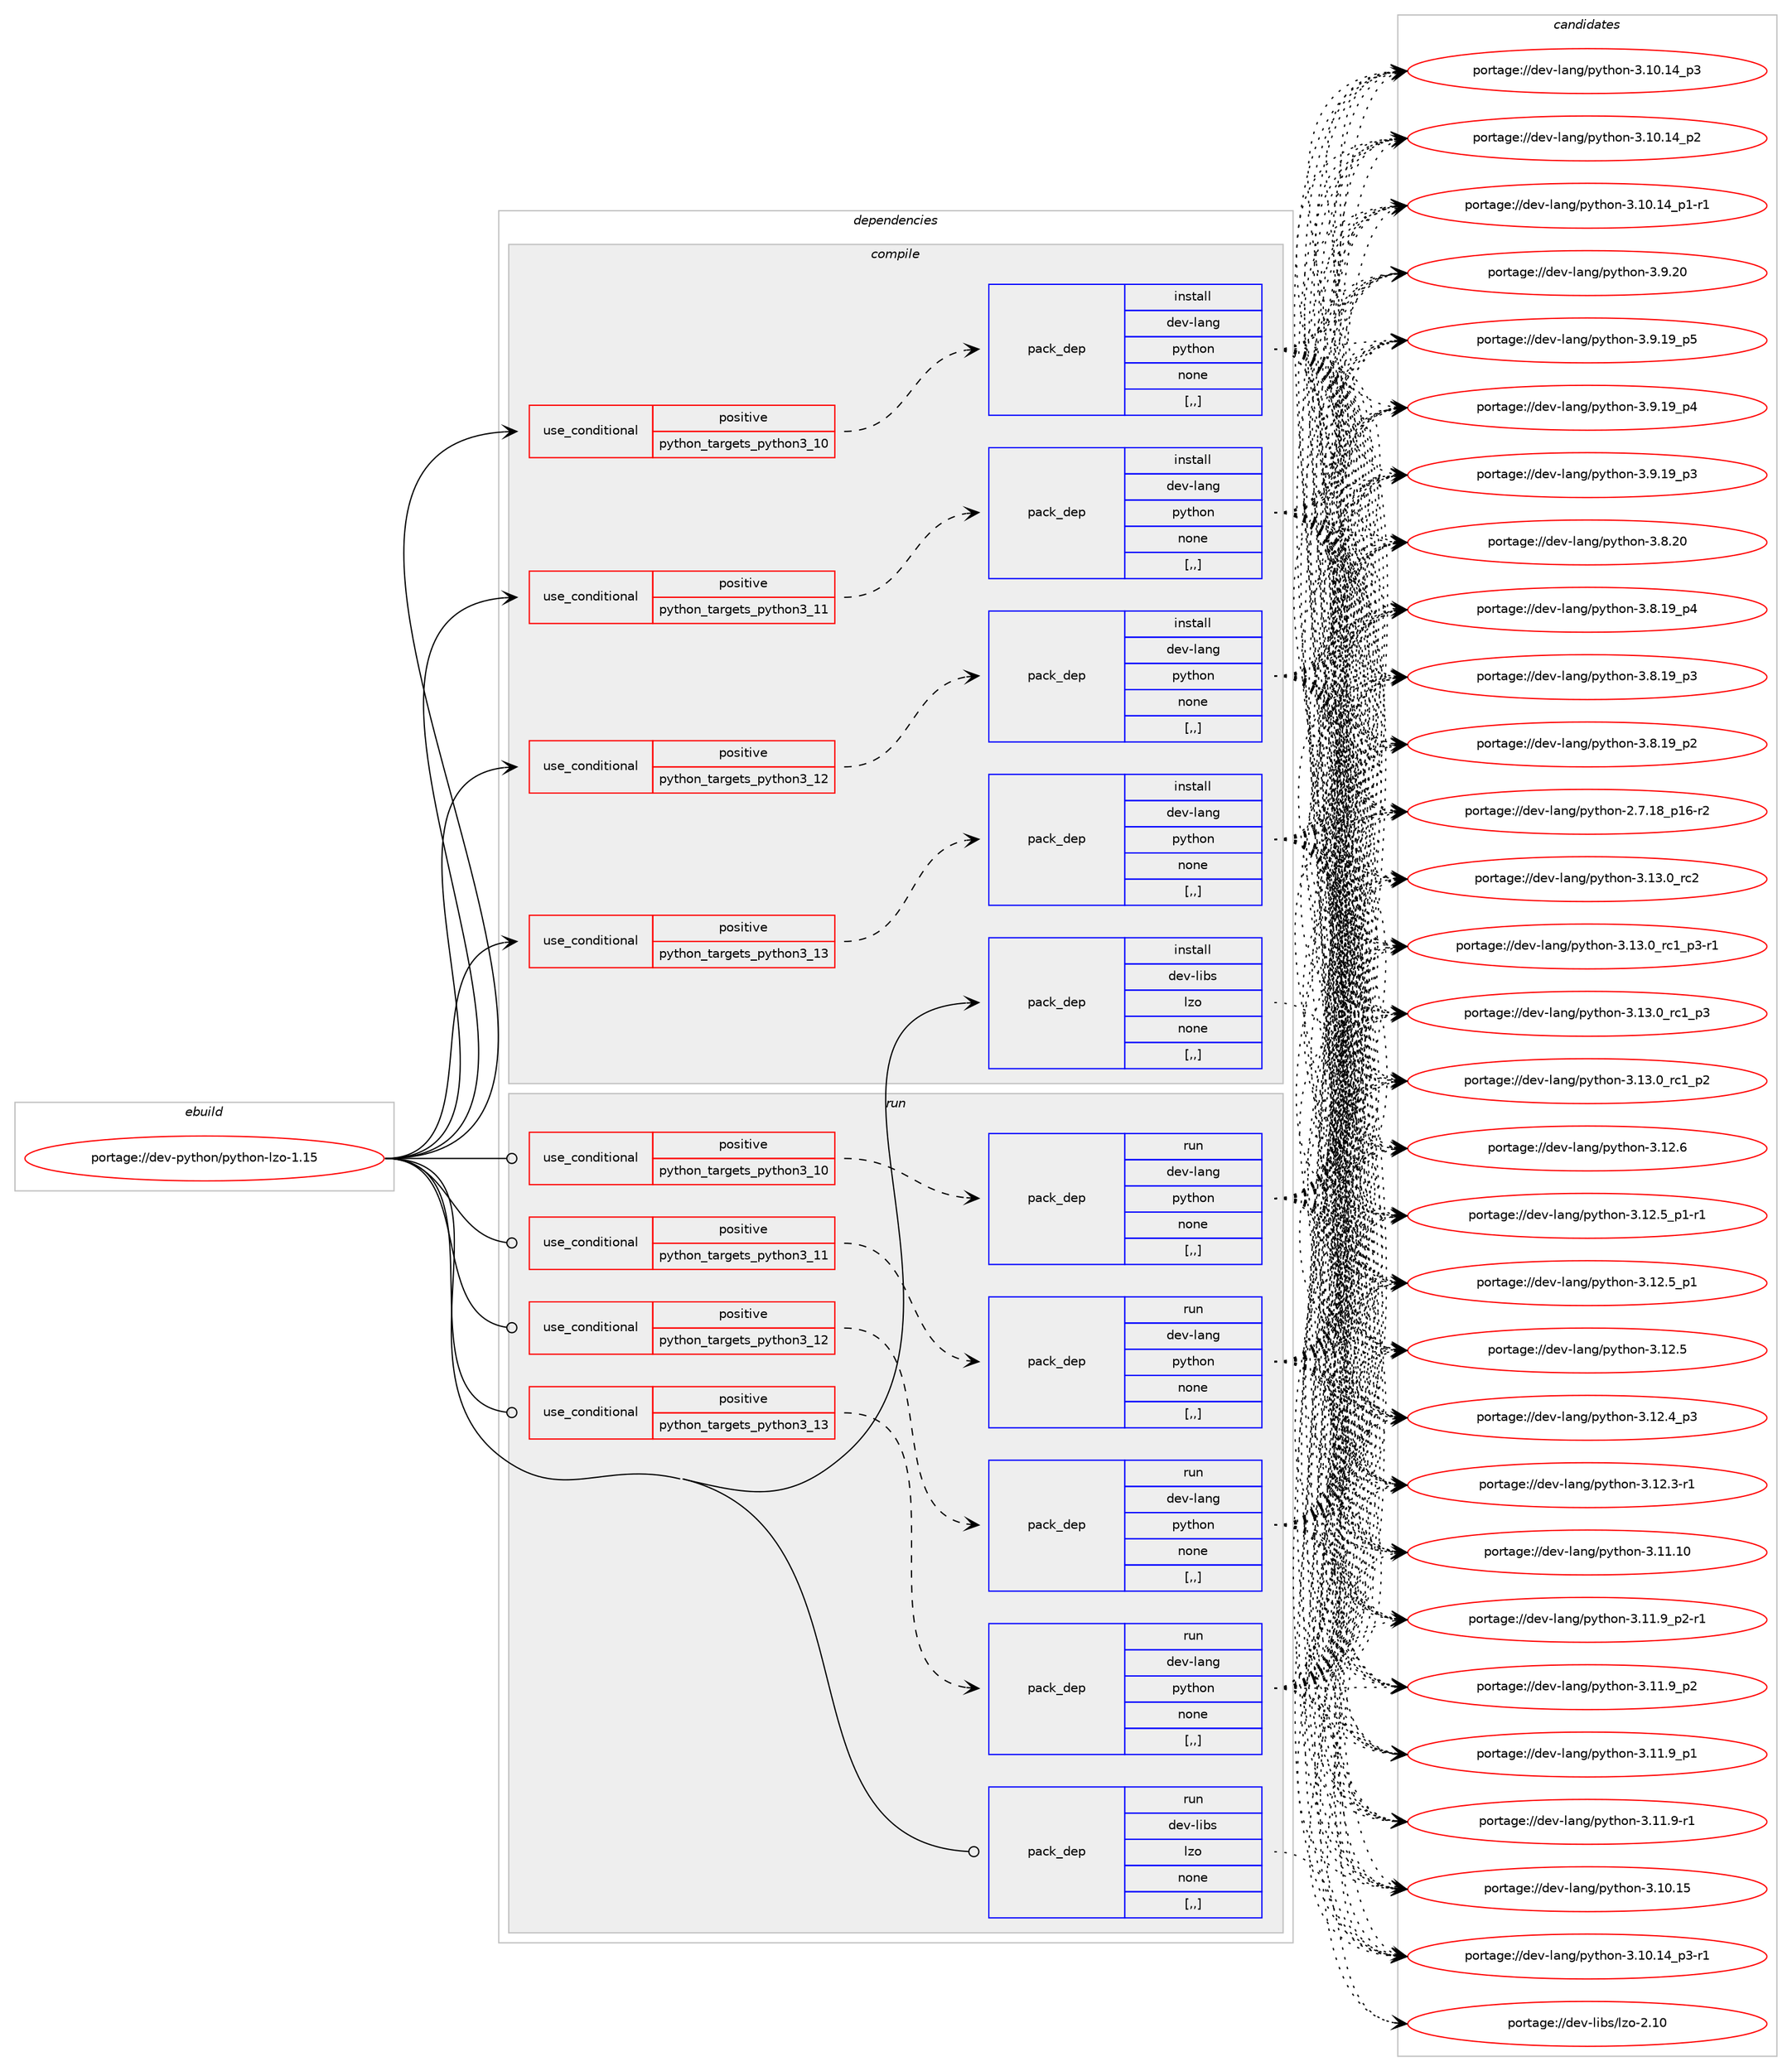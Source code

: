 digraph prolog {

# *************
# Graph options
# *************

newrank=true;
concentrate=true;
compound=true;
graph [rankdir=LR,fontname=Helvetica,fontsize=10,ranksep=1.5];#, ranksep=2.5, nodesep=0.2];
edge  [arrowhead=vee];
node  [fontname=Helvetica,fontsize=10];

# **********
# The ebuild
# **********

subgraph cluster_leftcol {
color=gray;
label=<<i>ebuild</i>>;
id [label="portage://dev-python/python-lzo-1.15", color=red, width=4, href="../dev-python/python-lzo-1.15.svg"];
}

# ****************
# The dependencies
# ****************

subgraph cluster_midcol {
color=gray;
label=<<i>dependencies</i>>;
subgraph cluster_compile {
fillcolor="#eeeeee";
style=filled;
label=<<i>compile</i>>;
subgraph cond168913 {
dependency655314 [label=<<TABLE BORDER="0" CELLBORDER="1" CELLSPACING="0" CELLPADDING="4"><TR><TD ROWSPAN="3" CELLPADDING="10">use_conditional</TD></TR><TR><TD>positive</TD></TR><TR><TD>python_targets_python3_10</TD></TR></TABLE>>, shape=none, color=red];
subgraph pack481543 {
dependency655315 [label=<<TABLE BORDER="0" CELLBORDER="1" CELLSPACING="0" CELLPADDING="4" WIDTH="220"><TR><TD ROWSPAN="6" CELLPADDING="30">pack_dep</TD></TR><TR><TD WIDTH="110">install</TD></TR><TR><TD>dev-lang</TD></TR><TR><TD>python</TD></TR><TR><TD>none</TD></TR><TR><TD>[,,]</TD></TR></TABLE>>, shape=none, color=blue];
}
dependency655314:e -> dependency655315:w [weight=20,style="dashed",arrowhead="vee"];
}
id:e -> dependency655314:w [weight=20,style="solid",arrowhead="vee"];
subgraph cond168914 {
dependency655316 [label=<<TABLE BORDER="0" CELLBORDER="1" CELLSPACING="0" CELLPADDING="4"><TR><TD ROWSPAN="3" CELLPADDING="10">use_conditional</TD></TR><TR><TD>positive</TD></TR><TR><TD>python_targets_python3_11</TD></TR></TABLE>>, shape=none, color=red];
subgraph pack481544 {
dependency655317 [label=<<TABLE BORDER="0" CELLBORDER="1" CELLSPACING="0" CELLPADDING="4" WIDTH="220"><TR><TD ROWSPAN="6" CELLPADDING="30">pack_dep</TD></TR><TR><TD WIDTH="110">install</TD></TR><TR><TD>dev-lang</TD></TR><TR><TD>python</TD></TR><TR><TD>none</TD></TR><TR><TD>[,,]</TD></TR></TABLE>>, shape=none, color=blue];
}
dependency655316:e -> dependency655317:w [weight=20,style="dashed",arrowhead="vee"];
}
id:e -> dependency655316:w [weight=20,style="solid",arrowhead="vee"];
subgraph cond168915 {
dependency655318 [label=<<TABLE BORDER="0" CELLBORDER="1" CELLSPACING="0" CELLPADDING="4"><TR><TD ROWSPAN="3" CELLPADDING="10">use_conditional</TD></TR><TR><TD>positive</TD></TR><TR><TD>python_targets_python3_12</TD></TR></TABLE>>, shape=none, color=red];
subgraph pack481545 {
dependency655319 [label=<<TABLE BORDER="0" CELLBORDER="1" CELLSPACING="0" CELLPADDING="4" WIDTH="220"><TR><TD ROWSPAN="6" CELLPADDING="30">pack_dep</TD></TR><TR><TD WIDTH="110">install</TD></TR><TR><TD>dev-lang</TD></TR><TR><TD>python</TD></TR><TR><TD>none</TD></TR><TR><TD>[,,]</TD></TR></TABLE>>, shape=none, color=blue];
}
dependency655318:e -> dependency655319:w [weight=20,style="dashed",arrowhead="vee"];
}
id:e -> dependency655318:w [weight=20,style="solid",arrowhead="vee"];
subgraph cond168916 {
dependency655320 [label=<<TABLE BORDER="0" CELLBORDER="1" CELLSPACING="0" CELLPADDING="4"><TR><TD ROWSPAN="3" CELLPADDING="10">use_conditional</TD></TR><TR><TD>positive</TD></TR><TR><TD>python_targets_python3_13</TD></TR></TABLE>>, shape=none, color=red];
subgraph pack481546 {
dependency655321 [label=<<TABLE BORDER="0" CELLBORDER="1" CELLSPACING="0" CELLPADDING="4" WIDTH="220"><TR><TD ROWSPAN="6" CELLPADDING="30">pack_dep</TD></TR><TR><TD WIDTH="110">install</TD></TR><TR><TD>dev-lang</TD></TR><TR><TD>python</TD></TR><TR><TD>none</TD></TR><TR><TD>[,,]</TD></TR></TABLE>>, shape=none, color=blue];
}
dependency655320:e -> dependency655321:w [weight=20,style="dashed",arrowhead="vee"];
}
id:e -> dependency655320:w [weight=20,style="solid",arrowhead="vee"];
subgraph pack481547 {
dependency655322 [label=<<TABLE BORDER="0" CELLBORDER="1" CELLSPACING="0" CELLPADDING="4" WIDTH="220"><TR><TD ROWSPAN="6" CELLPADDING="30">pack_dep</TD></TR><TR><TD WIDTH="110">install</TD></TR><TR><TD>dev-libs</TD></TR><TR><TD>lzo</TD></TR><TR><TD>none</TD></TR><TR><TD>[,,]</TD></TR></TABLE>>, shape=none, color=blue];
}
id:e -> dependency655322:w [weight=20,style="solid",arrowhead="vee"];
}
subgraph cluster_compileandrun {
fillcolor="#eeeeee";
style=filled;
label=<<i>compile and run</i>>;
}
subgraph cluster_run {
fillcolor="#eeeeee";
style=filled;
label=<<i>run</i>>;
subgraph cond168917 {
dependency655323 [label=<<TABLE BORDER="0" CELLBORDER="1" CELLSPACING="0" CELLPADDING="4"><TR><TD ROWSPAN="3" CELLPADDING="10">use_conditional</TD></TR><TR><TD>positive</TD></TR><TR><TD>python_targets_python3_10</TD></TR></TABLE>>, shape=none, color=red];
subgraph pack481548 {
dependency655324 [label=<<TABLE BORDER="0" CELLBORDER="1" CELLSPACING="0" CELLPADDING="4" WIDTH="220"><TR><TD ROWSPAN="6" CELLPADDING="30">pack_dep</TD></TR><TR><TD WIDTH="110">run</TD></TR><TR><TD>dev-lang</TD></TR><TR><TD>python</TD></TR><TR><TD>none</TD></TR><TR><TD>[,,]</TD></TR></TABLE>>, shape=none, color=blue];
}
dependency655323:e -> dependency655324:w [weight=20,style="dashed",arrowhead="vee"];
}
id:e -> dependency655323:w [weight=20,style="solid",arrowhead="odot"];
subgraph cond168918 {
dependency655325 [label=<<TABLE BORDER="0" CELLBORDER="1" CELLSPACING="0" CELLPADDING="4"><TR><TD ROWSPAN="3" CELLPADDING="10">use_conditional</TD></TR><TR><TD>positive</TD></TR><TR><TD>python_targets_python3_11</TD></TR></TABLE>>, shape=none, color=red];
subgraph pack481549 {
dependency655326 [label=<<TABLE BORDER="0" CELLBORDER="1" CELLSPACING="0" CELLPADDING="4" WIDTH="220"><TR><TD ROWSPAN="6" CELLPADDING="30">pack_dep</TD></TR><TR><TD WIDTH="110">run</TD></TR><TR><TD>dev-lang</TD></TR><TR><TD>python</TD></TR><TR><TD>none</TD></TR><TR><TD>[,,]</TD></TR></TABLE>>, shape=none, color=blue];
}
dependency655325:e -> dependency655326:w [weight=20,style="dashed",arrowhead="vee"];
}
id:e -> dependency655325:w [weight=20,style="solid",arrowhead="odot"];
subgraph cond168919 {
dependency655327 [label=<<TABLE BORDER="0" CELLBORDER="1" CELLSPACING="0" CELLPADDING="4"><TR><TD ROWSPAN="3" CELLPADDING="10">use_conditional</TD></TR><TR><TD>positive</TD></TR><TR><TD>python_targets_python3_12</TD></TR></TABLE>>, shape=none, color=red];
subgraph pack481550 {
dependency655328 [label=<<TABLE BORDER="0" CELLBORDER="1" CELLSPACING="0" CELLPADDING="4" WIDTH="220"><TR><TD ROWSPAN="6" CELLPADDING="30">pack_dep</TD></TR><TR><TD WIDTH="110">run</TD></TR><TR><TD>dev-lang</TD></TR><TR><TD>python</TD></TR><TR><TD>none</TD></TR><TR><TD>[,,]</TD></TR></TABLE>>, shape=none, color=blue];
}
dependency655327:e -> dependency655328:w [weight=20,style="dashed",arrowhead="vee"];
}
id:e -> dependency655327:w [weight=20,style="solid",arrowhead="odot"];
subgraph cond168920 {
dependency655329 [label=<<TABLE BORDER="0" CELLBORDER="1" CELLSPACING="0" CELLPADDING="4"><TR><TD ROWSPAN="3" CELLPADDING="10">use_conditional</TD></TR><TR><TD>positive</TD></TR><TR><TD>python_targets_python3_13</TD></TR></TABLE>>, shape=none, color=red];
subgraph pack481551 {
dependency655330 [label=<<TABLE BORDER="0" CELLBORDER="1" CELLSPACING="0" CELLPADDING="4" WIDTH="220"><TR><TD ROWSPAN="6" CELLPADDING="30">pack_dep</TD></TR><TR><TD WIDTH="110">run</TD></TR><TR><TD>dev-lang</TD></TR><TR><TD>python</TD></TR><TR><TD>none</TD></TR><TR><TD>[,,]</TD></TR></TABLE>>, shape=none, color=blue];
}
dependency655329:e -> dependency655330:w [weight=20,style="dashed",arrowhead="vee"];
}
id:e -> dependency655329:w [weight=20,style="solid",arrowhead="odot"];
subgraph pack481552 {
dependency655331 [label=<<TABLE BORDER="0" CELLBORDER="1" CELLSPACING="0" CELLPADDING="4" WIDTH="220"><TR><TD ROWSPAN="6" CELLPADDING="30">pack_dep</TD></TR><TR><TD WIDTH="110">run</TD></TR><TR><TD>dev-libs</TD></TR><TR><TD>lzo</TD></TR><TR><TD>none</TD></TR><TR><TD>[,,]</TD></TR></TABLE>>, shape=none, color=blue];
}
id:e -> dependency655331:w [weight=20,style="solid",arrowhead="odot"];
}
}

# **************
# The candidates
# **************

subgraph cluster_choices {
rank=same;
color=gray;
label=<<i>candidates</i>>;

subgraph choice481543 {
color=black;
nodesep=1;
choice10010111845108971101034711212111610411111045514649514648951149950 [label="portage://dev-lang/python-3.13.0_rc2", color=red, width=4,href="../dev-lang/python-3.13.0_rc2.svg"];
choice1001011184510897110103471121211161041111104551464951464895114994995112514511449 [label="portage://dev-lang/python-3.13.0_rc1_p3-r1", color=red, width=4,href="../dev-lang/python-3.13.0_rc1_p3-r1.svg"];
choice100101118451089711010347112121116104111110455146495146489511499499511251 [label="portage://dev-lang/python-3.13.0_rc1_p3", color=red, width=4,href="../dev-lang/python-3.13.0_rc1_p3.svg"];
choice100101118451089711010347112121116104111110455146495146489511499499511250 [label="portage://dev-lang/python-3.13.0_rc1_p2", color=red, width=4,href="../dev-lang/python-3.13.0_rc1_p2.svg"];
choice10010111845108971101034711212111610411111045514649504654 [label="portage://dev-lang/python-3.12.6", color=red, width=4,href="../dev-lang/python-3.12.6.svg"];
choice1001011184510897110103471121211161041111104551464950465395112494511449 [label="portage://dev-lang/python-3.12.5_p1-r1", color=red, width=4,href="../dev-lang/python-3.12.5_p1-r1.svg"];
choice100101118451089711010347112121116104111110455146495046539511249 [label="portage://dev-lang/python-3.12.5_p1", color=red, width=4,href="../dev-lang/python-3.12.5_p1.svg"];
choice10010111845108971101034711212111610411111045514649504653 [label="portage://dev-lang/python-3.12.5", color=red, width=4,href="../dev-lang/python-3.12.5.svg"];
choice100101118451089711010347112121116104111110455146495046529511251 [label="portage://dev-lang/python-3.12.4_p3", color=red, width=4,href="../dev-lang/python-3.12.4_p3.svg"];
choice100101118451089711010347112121116104111110455146495046514511449 [label="portage://dev-lang/python-3.12.3-r1", color=red, width=4,href="../dev-lang/python-3.12.3-r1.svg"];
choice1001011184510897110103471121211161041111104551464949464948 [label="portage://dev-lang/python-3.11.10", color=red, width=4,href="../dev-lang/python-3.11.10.svg"];
choice1001011184510897110103471121211161041111104551464949465795112504511449 [label="portage://dev-lang/python-3.11.9_p2-r1", color=red, width=4,href="../dev-lang/python-3.11.9_p2-r1.svg"];
choice100101118451089711010347112121116104111110455146494946579511250 [label="portage://dev-lang/python-3.11.9_p2", color=red, width=4,href="../dev-lang/python-3.11.9_p2.svg"];
choice100101118451089711010347112121116104111110455146494946579511249 [label="portage://dev-lang/python-3.11.9_p1", color=red, width=4,href="../dev-lang/python-3.11.9_p1.svg"];
choice100101118451089711010347112121116104111110455146494946574511449 [label="portage://dev-lang/python-3.11.9-r1", color=red, width=4,href="../dev-lang/python-3.11.9-r1.svg"];
choice1001011184510897110103471121211161041111104551464948464953 [label="portage://dev-lang/python-3.10.15", color=red, width=4,href="../dev-lang/python-3.10.15.svg"];
choice100101118451089711010347112121116104111110455146494846495295112514511449 [label="portage://dev-lang/python-3.10.14_p3-r1", color=red, width=4,href="../dev-lang/python-3.10.14_p3-r1.svg"];
choice10010111845108971101034711212111610411111045514649484649529511251 [label="portage://dev-lang/python-3.10.14_p3", color=red, width=4,href="../dev-lang/python-3.10.14_p3.svg"];
choice10010111845108971101034711212111610411111045514649484649529511250 [label="portage://dev-lang/python-3.10.14_p2", color=red, width=4,href="../dev-lang/python-3.10.14_p2.svg"];
choice100101118451089711010347112121116104111110455146494846495295112494511449 [label="portage://dev-lang/python-3.10.14_p1-r1", color=red, width=4,href="../dev-lang/python-3.10.14_p1-r1.svg"];
choice10010111845108971101034711212111610411111045514657465048 [label="portage://dev-lang/python-3.9.20", color=red, width=4,href="../dev-lang/python-3.9.20.svg"];
choice100101118451089711010347112121116104111110455146574649579511253 [label="portage://dev-lang/python-3.9.19_p5", color=red, width=4,href="../dev-lang/python-3.9.19_p5.svg"];
choice100101118451089711010347112121116104111110455146574649579511252 [label="portage://dev-lang/python-3.9.19_p4", color=red, width=4,href="../dev-lang/python-3.9.19_p4.svg"];
choice100101118451089711010347112121116104111110455146574649579511251 [label="portage://dev-lang/python-3.9.19_p3", color=red, width=4,href="../dev-lang/python-3.9.19_p3.svg"];
choice10010111845108971101034711212111610411111045514656465048 [label="portage://dev-lang/python-3.8.20", color=red, width=4,href="../dev-lang/python-3.8.20.svg"];
choice100101118451089711010347112121116104111110455146564649579511252 [label="portage://dev-lang/python-3.8.19_p4", color=red, width=4,href="../dev-lang/python-3.8.19_p4.svg"];
choice100101118451089711010347112121116104111110455146564649579511251 [label="portage://dev-lang/python-3.8.19_p3", color=red, width=4,href="../dev-lang/python-3.8.19_p3.svg"];
choice100101118451089711010347112121116104111110455146564649579511250 [label="portage://dev-lang/python-3.8.19_p2", color=red, width=4,href="../dev-lang/python-3.8.19_p2.svg"];
choice100101118451089711010347112121116104111110455046554649569511249544511450 [label="portage://dev-lang/python-2.7.18_p16-r2", color=red, width=4,href="../dev-lang/python-2.7.18_p16-r2.svg"];
dependency655315:e -> choice10010111845108971101034711212111610411111045514649514648951149950:w [style=dotted,weight="100"];
dependency655315:e -> choice1001011184510897110103471121211161041111104551464951464895114994995112514511449:w [style=dotted,weight="100"];
dependency655315:e -> choice100101118451089711010347112121116104111110455146495146489511499499511251:w [style=dotted,weight="100"];
dependency655315:e -> choice100101118451089711010347112121116104111110455146495146489511499499511250:w [style=dotted,weight="100"];
dependency655315:e -> choice10010111845108971101034711212111610411111045514649504654:w [style=dotted,weight="100"];
dependency655315:e -> choice1001011184510897110103471121211161041111104551464950465395112494511449:w [style=dotted,weight="100"];
dependency655315:e -> choice100101118451089711010347112121116104111110455146495046539511249:w [style=dotted,weight="100"];
dependency655315:e -> choice10010111845108971101034711212111610411111045514649504653:w [style=dotted,weight="100"];
dependency655315:e -> choice100101118451089711010347112121116104111110455146495046529511251:w [style=dotted,weight="100"];
dependency655315:e -> choice100101118451089711010347112121116104111110455146495046514511449:w [style=dotted,weight="100"];
dependency655315:e -> choice1001011184510897110103471121211161041111104551464949464948:w [style=dotted,weight="100"];
dependency655315:e -> choice1001011184510897110103471121211161041111104551464949465795112504511449:w [style=dotted,weight="100"];
dependency655315:e -> choice100101118451089711010347112121116104111110455146494946579511250:w [style=dotted,weight="100"];
dependency655315:e -> choice100101118451089711010347112121116104111110455146494946579511249:w [style=dotted,weight="100"];
dependency655315:e -> choice100101118451089711010347112121116104111110455146494946574511449:w [style=dotted,weight="100"];
dependency655315:e -> choice1001011184510897110103471121211161041111104551464948464953:w [style=dotted,weight="100"];
dependency655315:e -> choice100101118451089711010347112121116104111110455146494846495295112514511449:w [style=dotted,weight="100"];
dependency655315:e -> choice10010111845108971101034711212111610411111045514649484649529511251:w [style=dotted,weight="100"];
dependency655315:e -> choice10010111845108971101034711212111610411111045514649484649529511250:w [style=dotted,weight="100"];
dependency655315:e -> choice100101118451089711010347112121116104111110455146494846495295112494511449:w [style=dotted,weight="100"];
dependency655315:e -> choice10010111845108971101034711212111610411111045514657465048:w [style=dotted,weight="100"];
dependency655315:e -> choice100101118451089711010347112121116104111110455146574649579511253:w [style=dotted,weight="100"];
dependency655315:e -> choice100101118451089711010347112121116104111110455146574649579511252:w [style=dotted,weight="100"];
dependency655315:e -> choice100101118451089711010347112121116104111110455146574649579511251:w [style=dotted,weight="100"];
dependency655315:e -> choice10010111845108971101034711212111610411111045514656465048:w [style=dotted,weight="100"];
dependency655315:e -> choice100101118451089711010347112121116104111110455146564649579511252:w [style=dotted,weight="100"];
dependency655315:e -> choice100101118451089711010347112121116104111110455146564649579511251:w [style=dotted,weight="100"];
dependency655315:e -> choice100101118451089711010347112121116104111110455146564649579511250:w [style=dotted,weight="100"];
dependency655315:e -> choice100101118451089711010347112121116104111110455046554649569511249544511450:w [style=dotted,weight="100"];
}
subgraph choice481544 {
color=black;
nodesep=1;
choice10010111845108971101034711212111610411111045514649514648951149950 [label="portage://dev-lang/python-3.13.0_rc2", color=red, width=4,href="../dev-lang/python-3.13.0_rc2.svg"];
choice1001011184510897110103471121211161041111104551464951464895114994995112514511449 [label="portage://dev-lang/python-3.13.0_rc1_p3-r1", color=red, width=4,href="../dev-lang/python-3.13.0_rc1_p3-r1.svg"];
choice100101118451089711010347112121116104111110455146495146489511499499511251 [label="portage://dev-lang/python-3.13.0_rc1_p3", color=red, width=4,href="../dev-lang/python-3.13.0_rc1_p3.svg"];
choice100101118451089711010347112121116104111110455146495146489511499499511250 [label="portage://dev-lang/python-3.13.0_rc1_p2", color=red, width=4,href="../dev-lang/python-3.13.0_rc1_p2.svg"];
choice10010111845108971101034711212111610411111045514649504654 [label="portage://dev-lang/python-3.12.6", color=red, width=4,href="../dev-lang/python-3.12.6.svg"];
choice1001011184510897110103471121211161041111104551464950465395112494511449 [label="portage://dev-lang/python-3.12.5_p1-r1", color=red, width=4,href="../dev-lang/python-3.12.5_p1-r1.svg"];
choice100101118451089711010347112121116104111110455146495046539511249 [label="portage://dev-lang/python-3.12.5_p1", color=red, width=4,href="../dev-lang/python-3.12.5_p1.svg"];
choice10010111845108971101034711212111610411111045514649504653 [label="portage://dev-lang/python-3.12.5", color=red, width=4,href="../dev-lang/python-3.12.5.svg"];
choice100101118451089711010347112121116104111110455146495046529511251 [label="portage://dev-lang/python-3.12.4_p3", color=red, width=4,href="../dev-lang/python-3.12.4_p3.svg"];
choice100101118451089711010347112121116104111110455146495046514511449 [label="portage://dev-lang/python-3.12.3-r1", color=red, width=4,href="../dev-lang/python-3.12.3-r1.svg"];
choice1001011184510897110103471121211161041111104551464949464948 [label="portage://dev-lang/python-3.11.10", color=red, width=4,href="../dev-lang/python-3.11.10.svg"];
choice1001011184510897110103471121211161041111104551464949465795112504511449 [label="portage://dev-lang/python-3.11.9_p2-r1", color=red, width=4,href="../dev-lang/python-3.11.9_p2-r1.svg"];
choice100101118451089711010347112121116104111110455146494946579511250 [label="portage://dev-lang/python-3.11.9_p2", color=red, width=4,href="../dev-lang/python-3.11.9_p2.svg"];
choice100101118451089711010347112121116104111110455146494946579511249 [label="portage://dev-lang/python-3.11.9_p1", color=red, width=4,href="../dev-lang/python-3.11.9_p1.svg"];
choice100101118451089711010347112121116104111110455146494946574511449 [label="portage://dev-lang/python-3.11.9-r1", color=red, width=4,href="../dev-lang/python-3.11.9-r1.svg"];
choice1001011184510897110103471121211161041111104551464948464953 [label="portage://dev-lang/python-3.10.15", color=red, width=4,href="../dev-lang/python-3.10.15.svg"];
choice100101118451089711010347112121116104111110455146494846495295112514511449 [label="portage://dev-lang/python-3.10.14_p3-r1", color=red, width=4,href="../dev-lang/python-3.10.14_p3-r1.svg"];
choice10010111845108971101034711212111610411111045514649484649529511251 [label="portage://dev-lang/python-3.10.14_p3", color=red, width=4,href="../dev-lang/python-3.10.14_p3.svg"];
choice10010111845108971101034711212111610411111045514649484649529511250 [label="portage://dev-lang/python-3.10.14_p2", color=red, width=4,href="../dev-lang/python-3.10.14_p2.svg"];
choice100101118451089711010347112121116104111110455146494846495295112494511449 [label="portage://dev-lang/python-3.10.14_p1-r1", color=red, width=4,href="../dev-lang/python-3.10.14_p1-r1.svg"];
choice10010111845108971101034711212111610411111045514657465048 [label="portage://dev-lang/python-3.9.20", color=red, width=4,href="../dev-lang/python-3.9.20.svg"];
choice100101118451089711010347112121116104111110455146574649579511253 [label="portage://dev-lang/python-3.9.19_p5", color=red, width=4,href="../dev-lang/python-3.9.19_p5.svg"];
choice100101118451089711010347112121116104111110455146574649579511252 [label="portage://dev-lang/python-3.9.19_p4", color=red, width=4,href="../dev-lang/python-3.9.19_p4.svg"];
choice100101118451089711010347112121116104111110455146574649579511251 [label="portage://dev-lang/python-3.9.19_p3", color=red, width=4,href="../dev-lang/python-3.9.19_p3.svg"];
choice10010111845108971101034711212111610411111045514656465048 [label="portage://dev-lang/python-3.8.20", color=red, width=4,href="../dev-lang/python-3.8.20.svg"];
choice100101118451089711010347112121116104111110455146564649579511252 [label="portage://dev-lang/python-3.8.19_p4", color=red, width=4,href="../dev-lang/python-3.8.19_p4.svg"];
choice100101118451089711010347112121116104111110455146564649579511251 [label="portage://dev-lang/python-3.8.19_p3", color=red, width=4,href="../dev-lang/python-3.8.19_p3.svg"];
choice100101118451089711010347112121116104111110455146564649579511250 [label="portage://dev-lang/python-3.8.19_p2", color=red, width=4,href="../dev-lang/python-3.8.19_p2.svg"];
choice100101118451089711010347112121116104111110455046554649569511249544511450 [label="portage://dev-lang/python-2.7.18_p16-r2", color=red, width=4,href="../dev-lang/python-2.7.18_p16-r2.svg"];
dependency655317:e -> choice10010111845108971101034711212111610411111045514649514648951149950:w [style=dotted,weight="100"];
dependency655317:e -> choice1001011184510897110103471121211161041111104551464951464895114994995112514511449:w [style=dotted,weight="100"];
dependency655317:e -> choice100101118451089711010347112121116104111110455146495146489511499499511251:w [style=dotted,weight="100"];
dependency655317:e -> choice100101118451089711010347112121116104111110455146495146489511499499511250:w [style=dotted,weight="100"];
dependency655317:e -> choice10010111845108971101034711212111610411111045514649504654:w [style=dotted,weight="100"];
dependency655317:e -> choice1001011184510897110103471121211161041111104551464950465395112494511449:w [style=dotted,weight="100"];
dependency655317:e -> choice100101118451089711010347112121116104111110455146495046539511249:w [style=dotted,weight="100"];
dependency655317:e -> choice10010111845108971101034711212111610411111045514649504653:w [style=dotted,weight="100"];
dependency655317:e -> choice100101118451089711010347112121116104111110455146495046529511251:w [style=dotted,weight="100"];
dependency655317:e -> choice100101118451089711010347112121116104111110455146495046514511449:w [style=dotted,weight="100"];
dependency655317:e -> choice1001011184510897110103471121211161041111104551464949464948:w [style=dotted,weight="100"];
dependency655317:e -> choice1001011184510897110103471121211161041111104551464949465795112504511449:w [style=dotted,weight="100"];
dependency655317:e -> choice100101118451089711010347112121116104111110455146494946579511250:w [style=dotted,weight="100"];
dependency655317:e -> choice100101118451089711010347112121116104111110455146494946579511249:w [style=dotted,weight="100"];
dependency655317:e -> choice100101118451089711010347112121116104111110455146494946574511449:w [style=dotted,weight="100"];
dependency655317:e -> choice1001011184510897110103471121211161041111104551464948464953:w [style=dotted,weight="100"];
dependency655317:e -> choice100101118451089711010347112121116104111110455146494846495295112514511449:w [style=dotted,weight="100"];
dependency655317:e -> choice10010111845108971101034711212111610411111045514649484649529511251:w [style=dotted,weight="100"];
dependency655317:e -> choice10010111845108971101034711212111610411111045514649484649529511250:w [style=dotted,weight="100"];
dependency655317:e -> choice100101118451089711010347112121116104111110455146494846495295112494511449:w [style=dotted,weight="100"];
dependency655317:e -> choice10010111845108971101034711212111610411111045514657465048:w [style=dotted,weight="100"];
dependency655317:e -> choice100101118451089711010347112121116104111110455146574649579511253:w [style=dotted,weight="100"];
dependency655317:e -> choice100101118451089711010347112121116104111110455146574649579511252:w [style=dotted,weight="100"];
dependency655317:e -> choice100101118451089711010347112121116104111110455146574649579511251:w [style=dotted,weight="100"];
dependency655317:e -> choice10010111845108971101034711212111610411111045514656465048:w [style=dotted,weight="100"];
dependency655317:e -> choice100101118451089711010347112121116104111110455146564649579511252:w [style=dotted,weight="100"];
dependency655317:e -> choice100101118451089711010347112121116104111110455146564649579511251:w [style=dotted,weight="100"];
dependency655317:e -> choice100101118451089711010347112121116104111110455146564649579511250:w [style=dotted,weight="100"];
dependency655317:e -> choice100101118451089711010347112121116104111110455046554649569511249544511450:w [style=dotted,weight="100"];
}
subgraph choice481545 {
color=black;
nodesep=1;
choice10010111845108971101034711212111610411111045514649514648951149950 [label="portage://dev-lang/python-3.13.0_rc2", color=red, width=4,href="../dev-lang/python-3.13.0_rc2.svg"];
choice1001011184510897110103471121211161041111104551464951464895114994995112514511449 [label="portage://dev-lang/python-3.13.0_rc1_p3-r1", color=red, width=4,href="../dev-lang/python-3.13.0_rc1_p3-r1.svg"];
choice100101118451089711010347112121116104111110455146495146489511499499511251 [label="portage://dev-lang/python-3.13.0_rc1_p3", color=red, width=4,href="../dev-lang/python-3.13.0_rc1_p3.svg"];
choice100101118451089711010347112121116104111110455146495146489511499499511250 [label="portage://dev-lang/python-3.13.0_rc1_p2", color=red, width=4,href="../dev-lang/python-3.13.0_rc1_p2.svg"];
choice10010111845108971101034711212111610411111045514649504654 [label="portage://dev-lang/python-3.12.6", color=red, width=4,href="../dev-lang/python-3.12.6.svg"];
choice1001011184510897110103471121211161041111104551464950465395112494511449 [label="portage://dev-lang/python-3.12.5_p1-r1", color=red, width=4,href="../dev-lang/python-3.12.5_p1-r1.svg"];
choice100101118451089711010347112121116104111110455146495046539511249 [label="portage://dev-lang/python-3.12.5_p1", color=red, width=4,href="../dev-lang/python-3.12.5_p1.svg"];
choice10010111845108971101034711212111610411111045514649504653 [label="portage://dev-lang/python-3.12.5", color=red, width=4,href="../dev-lang/python-3.12.5.svg"];
choice100101118451089711010347112121116104111110455146495046529511251 [label="portage://dev-lang/python-3.12.4_p3", color=red, width=4,href="../dev-lang/python-3.12.4_p3.svg"];
choice100101118451089711010347112121116104111110455146495046514511449 [label="portage://dev-lang/python-3.12.3-r1", color=red, width=4,href="../dev-lang/python-3.12.3-r1.svg"];
choice1001011184510897110103471121211161041111104551464949464948 [label="portage://dev-lang/python-3.11.10", color=red, width=4,href="../dev-lang/python-3.11.10.svg"];
choice1001011184510897110103471121211161041111104551464949465795112504511449 [label="portage://dev-lang/python-3.11.9_p2-r1", color=red, width=4,href="../dev-lang/python-3.11.9_p2-r1.svg"];
choice100101118451089711010347112121116104111110455146494946579511250 [label="portage://dev-lang/python-3.11.9_p2", color=red, width=4,href="../dev-lang/python-3.11.9_p2.svg"];
choice100101118451089711010347112121116104111110455146494946579511249 [label="portage://dev-lang/python-3.11.9_p1", color=red, width=4,href="../dev-lang/python-3.11.9_p1.svg"];
choice100101118451089711010347112121116104111110455146494946574511449 [label="portage://dev-lang/python-3.11.9-r1", color=red, width=4,href="../dev-lang/python-3.11.9-r1.svg"];
choice1001011184510897110103471121211161041111104551464948464953 [label="portage://dev-lang/python-3.10.15", color=red, width=4,href="../dev-lang/python-3.10.15.svg"];
choice100101118451089711010347112121116104111110455146494846495295112514511449 [label="portage://dev-lang/python-3.10.14_p3-r1", color=red, width=4,href="../dev-lang/python-3.10.14_p3-r1.svg"];
choice10010111845108971101034711212111610411111045514649484649529511251 [label="portage://dev-lang/python-3.10.14_p3", color=red, width=4,href="../dev-lang/python-3.10.14_p3.svg"];
choice10010111845108971101034711212111610411111045514649484649529511250 [label="portage://dev-lang/python-3.10.14_p2", color=red, width=4,href="../dev-lang/python-3.10.14_p2.svg"];
choice100101118451089711010347112121116104111110455146494846495295112494511449 [label="portage://dev-lang/python-3.10.14_p1-r1", color=red, width=4,href="../dev-lang/python-3.10.14_p1-r1.svg"];
choice10010111845108971101034711212111610411111045514657465048 [label="portage://dev-lang/python-3.9.20", color=red, width=4,href="../dev-lang/python-3.9.20.svg"];
choice100101118451089711010347112121116104111110455146574649579511253 [label="portage://dev-lang/python-3.9.19_p5", color=red, width=4,href="../dev-lang/python-3.9.19_p5.svg"];
choice100101118451089711010347112121116104111110455146574649579511252 [label="portage://dev-lang/python-3.9.19_p4", color=red, width=4,href="../dev-lang/python-3.9.19_p4.svg"];
choice100101118451089711010347112121116104111110455146574649579511251 [label="portage://dev-lang/python-3.9.19_p3", color=red, width=4,href="../dev-lang/python-3.9.19_p3.svg"];
choice10010111845108971101034711212111610411111045514656465048 [label="portage://dev-lang/python-3.8.20", color=red, width=4,href="../dev-lang/python-3.8.20.svg"];
choice100101118451089711010347112121116104111110455146564649579511252 [label="portage://dev-lang/python-3.8.19_p4", color=red, width=4,href="../dev-lang/python-3.8.19_p4.svg"];
choice100101118451089711010347112121116104111110455146564649579511251 [label="portage://dev-lang/python-3.8.19_p3", color=red, width=4,href="../dev-lang/python-3.8.19_p3.svg"];
choice100101118451089711010347112121116104111110455146564649579511250 [label="portage://dev-lang/python-3.8.19_p2", color=red, width=4,href="../dev-lang/python-3.8.19_p2.svg"];
choice100101118451089711010347112121116104111110455046554649569511249544511450 [label="portage://dev-lang/python-2.7.18_p16-r2", color=red, width=4,href="../dev-lang/python-2.7.18_p16-r2.svg"];
dependency655319:e -> choice10010111845108971101034711212111610411111045514649514648951149950:w [style=dotted,weight="100"];
dependency655319:e -> choice1001011184510897110103471121211161041111104551464951464895114994995112514511449:w [style=dotted,weight="100"];
dependency655319:e -> choice100101118451089711010347112121116104111110455146495146489511499499511251:w [style=dotted,weight="100"];
dependency655319:e -> choice100101118451089711010347112121116104111110455146495146489511499499511250:w [style=dotted,weight="100"];
dependency655319:e -> choice10010111845108971101034711212111610411111045514649504654:w [style=dotted,weight="100"];
dependency655319:e -> choice1001011184510897110103471121211161041111104551464950465395112494511449:w [style=dotted,weight="100"];
dependency655319:e -> choice100101118451089711010347112121116104111110455146495046539511249:w [style=dotted,weight="100"];
dependency655319:e -> choice10010111845108971101034711212111610411111045514649504653:w [style=dotted,weight="100"];
dependency655319:e -> choice100101118451089711010347112121116104111110455146495046529511251:w [style=dotted,weight="100"];
dependency655319:e -> choice100101118451089711010347112121116104111110455146495046514511449:w [style=dotted,weight="100"];
dependency655319:e -> choice1001011184510897110103471121211161041111104551464949464948:w [style=dotted,weight="100"];
dependency655319:e -> choice1001011184510897110103471121211161041111104551464949465795112504511449:w [style=dotted,weight="100"];
dependency655319:e -> choice100101118451089711010347112121116104111110455146494946579511250:w [style=dotted,weight="100"];
dependency655319:e -> choice100101118451089711010347112121116104111110455146494946579511249:w [style=dotted,weight="100"];
dependency655319:e -> choice100101118451089711010347112121116104111110455146494946574511449:w [style=dotted,weight="100"];
dependency655319:e -> choice1001011184510897110103471121211161041111104551464948464953:w [style=dotted,weight="100"];
dependency655319:e -> choice100101118451089711010347112121116104111110455146494846495295112514511449:w [style=dotted,weight="100"];
dependency655319:e -> choice10010111845108971101034711212111610411111045514649484649529511251:w [style=dotted,weight="100"];
dependency655319:e -> choice10010111845108971101034711212111610411111045514649484649529511250:w [style=dotted,weight="100"];
dependency655319:e -> choice100101118451089711010347112121116104111110455146494846495295112494511449:w [style=dotted,weight="100"];
dependency655319:e -> choice10010111845108971101034711212111610411111045514657465048:w [style=dotted,weight="100"];
dependency655319:e -> choice100101118451089711010347112121116104111110455146574649579511253:w [style=dotted,weight="100"];
dependency655319:e -> choice100101118451089711010347112121116104111110455146574649579511252:w [style=dotted,weight="100"];
dependency655319:e -> choice100101118451089711010347112121116104111110455146574649579511251:w [style=dotted,weight="100"];
dependency655319:e -> choice10010111845108971101034711212111610411111045514656465048:w [style=dotted,weight="100"];
dependency655319:e -> choice100101118451089711010347112121116104111110455146564649579511252:w [style=dotted,weight="100"];
dependency655319:e -> choice100101118451089711010347112121116104111110455146564649579511251:w [style=dotted,weight="100"];
dependency655319:e -> choice100101118451089711010347112121116104111110455146564649579511250:w [style=dotted,weight="100"];
dependency655319:e -> choice100101118451089711010347112121116104111110455046554649569511249544511450:w [style=dotted,weight="100"];
}
subgraph choice481546 {
color=black;
nodesep=1;
choice10010111845108971101034711212111610411111045514649514648951149950 [label="portage://dev-lang/python-3.13.0_rc2", color=red, width=4,href="../dev-lang/python-3.13.0_rc2.svg"];
choice1001011184510897110103471121211161041111104551464951464895114994995112514511449 [label="portage://dev-lang/python-3.13.0_rc1_p3-r1", color=red, width=4,href="../dev-lang/python-3.13.0_rc1_p3-r1.svg"];
choice100101118451089711010347112121116104111110455146495146489511499499511251 [label="portage://dev-lang/python-3.13.0_rc1_p3", color=red, width=4,href="../dev-lang/python-3.13.0_rc1_p3.svg"];
choice100101118451089711010347112121116104111110455146495146489511499499511250 [label="portage://dev-lang/python-3.13.0_rc1_p2", color=red, width=4,href="../dev-lang/python-3.13.0_rc1_p2.svg"];
choice10010111845108971101034711212111610411111045514649504654 [label="portage://dev-lang/python-3.12.6", color=red, width=4,href="../dev-lang/python-3.12.6.svg"];
choice1001011184510897110103471121211161041111104551464950465395112494511449 [label="portage://dev-lang/python-3.12.5_p1-r1", color=red, width=4,href="../dev-lang/python-3.12.5_p1-r1.svg"];
choice100101118451089711010347112121116104111110455146495046539511249 [label="portage://dev-lang/python-3.12.5_p1", color=red, width=4,href="../dev-lang/python-3.12.5_p1.svg"];
choice10010111845108971101034711212111610411111045514649504653 [label="portage://dev-lang/python-3.12.5", color=red, width=4,href="../dev-lang/python-3.12.5.svg"];
choice100101118451089711010347112121116104111110455146495046529511251 [label="portage://dev-lang/python-3.12.4_p3", color=red, width=4,href="../dev-lang/python-3.12.4_p3.svg"];
choice100101118451089711010347112121116104111110455146495046514511449 [label="portage://dev-lang/python-3.12.3-r1", color=red, width=4,href="../dev-lang/python-3.12.3-r1.svg"];
choice1001011184510897110103471121211161041111104551464949464948 [label="portage://dev-lang/python-3.11.10", color=red, width=4,href="../dev-lang/python-3.11.10.svg"];
choice1001011184510897110103471121211161041111104551464949465795112504511449 [label="portage://dev-lang/python-3.11.9_p2-r1", color=red, width=4,href="../dev-lang/python-3.11.9_p2-r1.svg"];
choice100101118451089711010347112121116104111110455146494946579511250 [label="portage://dev-lang/python-3.11.9_p2", color=red, width=4,href="../dev-lang/python-3.11.9_p2.svg"];
choice100101118451089711010347112121116104111110455146494946579511249 [label="portage://dev-lang/python-3.11.9_p1", color=red, width=4,href="../dev-lang/python-3.11.9_p1.svg"];
choice100101118451089711010347112121116104111110455146494946574511449 [label="portage://dev-lang/python-3.11.9-r1", color=red, width=4,href="../dev-lang/python-3.11.9-r1.svg"];
choice1001011184510897110103471121211161041111104551464948464953 [label="portage://dev-lang/python-3.10.15", color=red, width=4,href="../dev-lang/python-3.10.15.svg"];
choice100101118451089711010347112121116104111110455146494846495295112514511449 [label="portage://dev-lang/python-3.10.14_p3-r1", color=red, width=4,href="../dev-lang/python-3.10.14_p3-r1.svg"];
choice10010111845108971101034711212111610411111045514649484649529511251 [label="portage://dev-lang/python-3.10.14_p3", color=red, width=4,href="../dev-lang/python-3.10.14_p3.svg"];
choice10010111845108971101034711212111610411111045514649484649529511250 [label="portage://dev-lang/python-3.10.14_p2", color=red, width=4,href="../dev-lang/python-3.10.14_p2.svg"];
choice100101118451089711010347112121116104111110455146494846495295112494511449 [label="portage://dev-lang/python-3.10.14_p1-r1", color=red, width=4,href="../dev-lang/python-3.10.14_p1-r1.svg"];
choice10010111845108971101034711212111610411111045514657465048 [label="portage://dev-lang/python-3.9.20", color=red, width=4,href="../dev-lang/python-3.9.20.svg"];
choice100101118451089711010347112121116104111110455146574649579511253 [label="portage://dev-lang/python-3.9.19_p5", color=red, width=4,href="../dev-lang/python-3.9.19_p5.svg"];
choice100101118451089711010347112121116104111110455146574649579511252 [label="portage://dev-lang/python-3.9.19_p4", color=red, width=4,href="../dev-lang/python-3.9.19_p4.svg"];
choice100101118451089711010347112121116104111110455146574649579511251 [label="portage://dev-lang/python-3.9.19_p3", color=red, width=4,href="../dev-lang/python-3.9.19_p3.svg"];
choice10010111845108971101034711212111610411111045514656465048 [label="portage://dev-lang/python-3.8.20", color=red, width=4,href="../dev-lang/python-3.8.20.svg"];
choice100101118451089711010347112121116104111110455146564649579511252 [label="portage://dev-lang/python-3.8.19_p4", color=red, width=4,href="../dev-lang/python-3.8.19_p4.svg"];
choice100101118451089711010347112121116104111110455146564649579511251 [label="portage://dev-lang/python-3.8.19_p3", color=red, width=4,href="../dev-lang/python-3.8.19_p3.svg"];
choice100101118451089711010347112121116104111110455146564649579511250 [label="portage://dev-lang/python-3.8.19_p2", color=red, width=4,href="../dev-lang/python-3.8.19_p2.svg"];
choice100101118451089711010347112121116104111110455046554649569511249544511450 [label="portage://dev-lang/python-2.7.18_p16-r2", color=red, width=4,href="../dev-lang/python-2.7.18_p16-r2.svg"];
dependency655321:e -> choice10010111845108971101034711212111610411111045514649514648951149950:w [style=dotted,weight="100"];
dependency655321:e -> choice1001011184510897110103471121211161041111104551464951464895114994995112514511449:w [style=dotted,weight="100"];
dependency655321:e -> choice100101118451089711010347112121116104111110455146495146489511499499511251:w [style=dotted,weight="100"];
dependency655321:e -> choice100101118451089711010347112121116104111110455146495146489511499499511250:w [style=dotted,weight="100"];
dependency655321:e -> choice10010111845108971101034711212111610411111045514649504654:w [style=dotted,weight="100"];
dependency655321:e -> choice1001011184510897110103471121211161041111104551464950465395112494511449:w [style=dotted,weight="100"];
dependency655321:e -> choice100101118451089711010347112121116104111110455146495046539511249:w [style=dotted,weight="100"];
dependency655321:e -> choice10010111845108971101034711212111610411111045514649504653:w [style=dotted,weight="100"];
dependency655321:e -> choice100101118451089711010347112121116104111110455146495046529511251:w [style=dotted,weight="100"];
dependency655321:e -> choice100101118451089711010347112121116104111110455146495046514511449:w [style=dotted,weight="100"];
dependency655321:e -> choice1001011184510897110103471121211161041111104551464949464948:w [style=dotted,weight="100"];
dependency655321:e -> choice1001011184510897110103471121211161041111104551464949465795112504511449:w [style=dotted,weight="100"];
dependency655321:e -> choice100101118451089711010347112121116104111110455146494946579511250:w [style=dotted,weight="100"];
dependency655321:e -> choice100101118451089711010347112121116104111110455146494946579511249:w [style=dotted,weight="100"];
dependency655321:e -> choice100101118451089711010347112121116104111110455146494946574511449:w [style=dotted,weight="100"];
dependency655321:e -> choice1001011184510897110103471121211161041111104551464948464953:w [style=dotted,weight="100"];
dependency655321:e -> choice100101118451089711010347112121116104111110455146494846495295112514511449:w [style=dotted,weight="100"];
dependency655321:e -> choice10010111845108971101034711212111610411111045514649484649529511251:w [style=dotted,weight="100"];
dependency655321:e -> choice10010111845108971101034711212111610411111045514649484649529511250:w [style=dotted,weight="100"];
dependency655321:e -> choice100101118451089711010347112121116104111110455146494846495295112494511449:w [style=dotted,weight="100"];
dependency655321:e -> choice10010111845108971101034711212111610411111045514657465048:w [style=dotted,weight="100"];
dependency655321:e -> choice100101118451089711010347112121116104111110455146574649579511253:w [style=dotted,weight="100"];
dependency655321:e -> choice100101118451089711010347112121116104111110455146574649579511252:w [style=dotted,weight="100"];
dependency655321:e -> choice100101118451089711010347112121116104111110455146574649579511251:w [style=dotted,weight="100"];
dependency655321:e -> choice10010111845108971101034711212111610411111045514656465048:w [style=dotted,weight="100"];
dependency655321:e -> choice100101118451089711010347112121116104111110455146564649579511252:w [style=dotted,weight="100"];
dependency655321:e -> choice100101118451089711010347112121116104111110455146564649579511251:w [style=dotted,weight="100"];
dependency655321:e -> choice100101118451089711010347112121116104111110455146564649579511250:w [style=dotted,weight="100"];
dependency655321:e -> choice100101118451089711010347112121116104111110455046554649569511249544511450:w [style=dotted,weight="100"];
}
subgraph choice481547 {
color=black;
nodesep=1;
choice1001011184510810598115471081221114550464948 [label="portage://dev-libs/lzo-2.10", color=red, width=4,href="../dev-libs/lzo-2.10.svg"];
dependency655322:e -> choice1001011184510810598115471081221114550464948:w [style=dotted,weight="100"];
}
subgraph choice481548 {
color=black;
nodesep=1;
choice10010111845108971101034711212111610411111045514649514648951149950 [label="portage://dev-lang/python-3.13.0_rc2", color=red, width=4,href="../dev-lang/python-3.13.0_rc2.svg"];
choice1001011184510897110103471121211161041111104551464951464895114994995112514511449 [label="portage://dev-lang/python-3.13.0_rc1_p3-r1", color=red, width=4,href="../dev-lang/python-3.13.0_rc1_p3-r1.svg"];
choice100101118451089711010347112121116104111110455146495146489511499499511251 [label="portage://dev-lang/python-3.13.0_rc1_p3", color=red, width=4,href="../dev-lang/python-3.13.0_rc1_p3.svg"];
choice100101118451089711010347112121116104111110455146495146489511499499511250 [label="portage://dev-lang/python-3.13.0_rc1_p2", color=red, width=4,href="../dev-lang/python-3.13.0_rc1_p2.svg"];
choice10010111845108971101034711212111610411111045514649504654 [label="portage://dev-lang/python-3.12.6", color=red, width=4,href="../dev-lang/python-3.12.6.svg"];
choice1001011184510897110103471121211161041111104551464950465395112494511449 [label="portage://dev-lang/python-3.12.5_p1-r1", color=red, width=4,href="../dev-lang/python-3.12.5_p1-r1.svg"];
choice100101118451089711010347112121116104111110455146495046539511249 [label="portage://dev-lang/python-3.12.5_p1", color=red, width=4,href="../dev-lang/python-3.12.5_p1.svg"];
choice10010111845108971101034711212111610411111045514649504653 [label="portage://dev-lang/python-3.12.5", color=red, width=4,href="../dev-lang/python-3.12.5.svg"];
choice100101118451089711010347112121116104111110455146495046529511251 [label="portage://dev-lang/python-3.12.4_p3", color=red, width=4,href="../dev-lang/python-3.12.4_p3.svg"];
choice100101118451089711010347112121116104111110455146495046514511449 [label="portage://dev-lang/python-3.12.3-r1", color=red, width=4,href="../dev-lang/python-3.12.3-r1.svg"];
choice1001011184510897110103471121211161041111104551464949464948 [label="portage://dev-lang/python-3.11.10", color=red, width=4,href="../dev-lang/python-3.11.10.svg"];
choice1001011184510897110103471121211161041111104551464949465795112504511449 [label="portage://dev-lang/python-3.11.9_p2-r1", color=red, width=4,href="../dev-lang/python-3.11.9_p2-r1.svg"];
choice100101118451089711010347112121116104111110455146494946579511250 [label="portage://dev-lang/python-3.11.9_p2", color=red, width=4,href="../dev-lang/python-3.11.9_p2.svg"];
choice100101118451089711010347112121116104111110455146494946579511249 [label="portage://dev-lang/python-3.11.9_p1", color=red, width=4,href="../dev-lang/python-3.11.9_p1.svg"];
choice100101118451089711010347112121116104111110455146494946574511449 [label="portage://dev-lang/python-3.11.9-r1", color=red, width=4,href="../dev-lang/python-3.11.9-r1.svg"];
choice1001011184510897110103471121211161041111104551464948464953 [label="portage://dev-lang/python-3.10.15", color=red, width=4,href="../dev-lang/python-3.10.15.svg"];
choice100101118451089711010347112121116104111110455146494846495295112514511449 [label="portage://dev-lang/python-3.10.14_p3-r1", color=red, width=4,href="../dev-lang/python-3.10.14_p3-r1.svg"];
choice10010111845108971101034711212111610411111045514649484649529511251 [label="portage://dev-lang/python-3.10.14_p3", color=red, width=4,href="../dev-lang/python-3.10.14_p3.svg"];
choice10010111845108971101034711212111610411111045514649484649529511250 [label="portage://dev-lang/python-3.10.14_p2", color=red, width=4,href="../dev-lang/python-3.10.14_p2.svg"];
choice100101118451089711010347112121116104111110455146494846495295112494511449 [label="portage://dev-lang/python-3.10.14_p1-r1", color=red, width=4,href="../dev-lang/python-3.10.14_p1-r1.svg"];
choice10010111845108971101034711212111610411111045514657465048 [label="portage://dev-lang/python-3.9.20", color=red, width=4,href="../dev-lang/python-3.9.20.svg"];
choice100101118451089711010347112121116104111110455146574649579511253 [label="portage://dev-lang/python-3.9.19_p5", color=red, width=4,href="../dev-lang/python-3.9.19_p5.svg"];
choice100101118451089711010347112121116104111110455146574649579511252 [label="portage://dev-lang/python-3.9.19_p4", color=red, width=4,href="../dev-lang/python-3.9.19_p4.svg"];
choice100101118451089711010347112121116104111110455146574649579511251 [label="portage://dev-lang/python-3.9.19_p3", color=red, width=4,href="../dev-lang/python-3.9.19_p3.svg"];
choice10010111845108971101034711212111610411111045514656465048 [label="portage://dev-lang/python-3.8.20", color=red, width=4,href="../dev-lang/python-3.8.20.svg"];
choice100101118451089711010347112121116104111110455146564649579511252 [label="portage://dev-lang/python-3.8.19_p4", color=red, width=4,href="../dev-lang/python-3.8.19_p4.svg"];
choice100101118451089711010347112121116104111110455146564649579511251 [label="portage://dev-lang/python-3.8.19_p3", color=red, width=4,href="../dev-lang/python-3.8.19_p3.svg"];
choice100101118451089711010347112121116104111110455146564649579511250 [label="portage://dev-lang/python-3.8.19_p2", color=red, width=4,href="../dev-lang/python-3.8.19_p2.svg"];
choice100101118451089711010347112121116104111110455046554649569511249544511450 [label="portage://dev-lang/python-2.7.18_p16-r2", color=red, width=4,href="../dev-lang/python-2.7.18_p16-r2.svg"];
dependency655324:e -> choice10010111845108971101034711212111610411111045514649514648951149950:w [style=dotted,weight="100"];
dependency655324:e -> choice1001011184510897110103471121211161041111104551464951464895114994995112514511449:w [style=dotted,weight="100"];
dependency655324:e -> choice100101118451089711010347112121116104111110455146495146489511499499511251:w [style=dotted,weight="100"];
dependency655324:e -> choice100101118451089711010347112121116104111110455146495146489511499499511250:w [style=dotted,weight="100"];
dependency655324:e -> choice10010111845108971101034711212111610411111045514649504654:w [style=dotted,weight="100"];
dependency655324:e -> choice1001011184510897110103471121211161041111104551464950465395112494511449:w [style=dotted,weight="100"];
dependency655324:e -> choice100101118451089711010347112121116104111110455146495046539511249:w [style=dotted,weight="100"];
dependency655324:e -> choice10010111845108971101034711212111610411111045514649504653:w [style=dotted,weight="100"];
dependency655324:e -> choice100101118451089711010347112121116104111110455146495046529511251:w [style=dotted,weight="100"];
dependency655324:e -> choice100101118451089711010347112121116104111110455146495046514511449:w [style=dotted,weight="100"];
dependency655324:e -> choice1001011184510897110103471121211161041111104551464949464948:w [style=dotted,weight="100"];
dependency655324:e -> choice1001011184510897110103471121211161041111104551464949465795112504511449:w [style=dotted,weight="100"];
dependency655324:e -> choice100101118451089711010347112121116104111110455146494946579511250:w [style=dotted,weight="100"];
dependency655324:e -> choice100101118451089711010347112121116104111110455146494946579511249:w [style=dotted,weight="100"];
dependency655324:e -> choice100101118451089711010347112121116104111110455146494946574511449:w [style=dotted,weight="100"];
dependency655324:e -> choice1001011184510897110103471121211161041111104551464948464953:w [style=dotted,weight="100"];
dependency655324:e -> choice100101118451089711010347112121116104111110455146494846495295112514511449:w [style=dotted,weight="100"];
dependency655324:e -> choice10010111845108971101034711212111610411111045514649484649529511251:w [style=dotted,weight="100"];
dependency655324:e -> choice10010111845108971101034711212111610411111045514649484649529511250:w [style=dotted,weight="100"];
dependency655324:e -> choice100101118451089711010347112121116104111110455146494846495295112494511449:w [style=dotted,weight="100"];
dependency655324:e -> choice10010111845108971101034711212111610411111045514657465048:w [style=dotted,weight="100"];
dependency655324:e -> choice100101118451089711010347112121116104111110455146574649579511253:w [style=dotted,weight="100"];
dependency655324:e -> choice100101118451089711010347112121116104111110455146574649579511252:w [style=dotted,weight="100"];
dependency655324:e -> choice100101118451089711010347112121116104111110455146574649579511251:w [style=dotted,weight="100"];
dependency655324:e -> choice10010111845108971101034711212111610411111045514656465048:w [style=dotted,weight="100"];
dependency655324:e -> choice100101118451089711010347112121116104111110455146564649579511252:w [style=dotted,weight="100"];
dependency655324:e -> choice100101118451089711010347112121116104111110455146564649579511251:w [style=dotted,weight="100"];
dependency655324:e -> choice100101118451089711010347112121116104111110455146564649579511250:w [style=dotted,weight="100"];
dependency655324:e -> choice100101118451089711010347112121116104111110455046554649569511249544511450:w [style=dotted,weight="100"];
}
subgraph choice481549 {
color=black;
nodesep=1;
choice10010111845108971101034711212111610411111045514649514648951149950 [label="portage://dev-lang/python-3.13.0_rc2", color=red, width=4,href="../dev-lang/python-3.13.0_rc2.svg"];
choice1001011184510897110103471121211161041111104551464951464895114994995112514511449 [label="portage://dev-lang/python-3.13.0_rc1_p3-r1", color=red, width=4,href="../dev-lang/python-3.13.0_rc1_p3-r1.svg"];
choice100101118451089711010347112121116104111110455146495146489511499499511251 [label="portage://dev-lang/python-3.13.0_rc1_p3", color=red, width=4,href="../dev-lang/python-3.13.0_rc1_p3.svg"];
choice100101118451089711010347112121116104111110455146495146489511499499511250 [label="portage://dev-lang/python-3.13.0_rc1_p2", color=red, width=4,href="../dev-lang/python-3.13.0_rc1_p2.svg"];
choice10010111845108971101034711212111610411111045514649504654 [label="portage://dev-lang/python-3.12.6", color=red, width=4,href="../dev-lang/python-3.12.6.svg"];
choice1001011184510897110103471121211161041111104551464950465395112494511449 [label="portage://dev-lang/python-3.12.5_p1-r1", color=red, width=4,href="../dev-lang/python-3.12.5_p1-r1.svg"];
choice100101118451089711010347112121116104111110455146495046539511249 [label="portage://dev-lang/python-3.12.5_p1", color=red, width=4,href="../dev-lang/python-3.12.5_p1.svg"];
choice10010111845108971101034711212111610411111045514649504653 [label="portage://dev-lang/python-3.12.5", color=red, width=4,href="../dev-lang/python-3.12.5.svg"];
choice100101118451089711010347112121116104111110455146495046529511251 [label="portage://dev-lang/python-3.12.4_p3", color=red, width=4,href="../dev-lang/python-3.12.4_p3.svg"];
choice100101118451089711010347112121116104111110455146495046514511449 [label="portage://dev-lang/python-3.12.3-r1", color=red, width=4,href="../dev-lang/python-3.12.3-r1.svg"];
choice1001011184510897110103471121211161041111104551464949464948 [label="portage://dev-lang/python-3.11.10", color=red, width=4,href="../dev-lang/python-3.11.10.svg"];
choice1001011184510897110103471121211161041111104551464949465795112504511449 [label="portage://dev-lang/python-3.11.9_p2-r1", color=red, width=4,href="../dev-lang/python-3.11.9_p2-r1.svg"];
choice100101118451089711010347112121116104111110455146494946579511250 [label="portage://dev-lang/python-3.11.9_p2", color=red, width=4,href="../dev-lang/python-3.11.9_p2.svg"];
choice100101118451089711010347112121116104111110455146494946579511249 [label="portage://dev-lang/python-3.11.9_p1", color=red, width=4,href="../dev-lang/python-3.11.9_p1.svg"];
choice100101118451089711010347112121116104111110455146494946574511449 [label="portage://dev-lang/python-3.11.9-r1", color=red, width=4,href="../dev-lang/python-3.11.9-r1.svg"];
choice1001011184510897110103471121211161041111104551464948464953 [label="portage://dev-lang/python-3.10.15", color=red, width=4,href="../dev-lang/python-3.10.15.svg"];
choice100101118451089711010347112121116104111110455146494846495295112514511449 [label="portage://dev-lang/python-3.10.14_p3-r1", color=red, width=4,href="../dev-lang/python-3.10.14_p3-r1.svg"];
choice10010111845108971101034711212111610411111045514649484649529511251 [label="portage://dev-lang/python-3.10.14_p3", color=red, width=4,href="../dev-lang/python-3.10.14_p3.svg"];
choice10010111845108971101034711212111610411111045514649484649529511250 [label="portage://dev-lang/python-3.10.14_p2", color=red, width=4,href="../dev-lang/python-3.10.14_p2.svg"];
choice100101118451089711010347112121116104111110455146494846495295112494511449 [label="portage://dev-lang/python-3.10.14_p1-r1", color=red, width=4,href="../dev-lang/python-3.10.14_p1-r1.svg"];
choice10010111845108971101034711212111610411111045514657465048 [label="portage://dev-lang/python-3.9.20", color=red, width=4,href="../dev-lang/python-3.9.20.svg"];
choice100101118451089711010347112121116104111110455146574649579511253 [label="portage://dev-lang/python-3.9.19_p5", color=red, width=4,href="../dev-lang/python-3.9.19_p5.svg"];
choice100101118451089711010347112121116104111110455146574649579511252 [label="portage://dev-lang/python-3.9.19_p4", color=red, width=4,href="../dev-lang/python-3.9.19_p4.svg"];
choice100101118451089711010347112121116104111110455146574649579511251 [label="portage://dev-lang/python-3.9.19_p3", color=red, width=4,href="../dev-lang/python-3.9.19_p3.svg"];
choice10010111845108971101034711212111610411111045514656465048 [label="portage://dev-lang/python-3.8.20", color=red, width=4,href="../dev-lang/python-3.8.20.svg"];
choice100101118451089711010347112121116104111110455146564649579511252 [label="portage://dev-lang/python-3.8.19_p4", color=red, width=4,href="../dev-lang/python-3.8.19_p4.svg"];
choice100101118451089711010347112121116104111110455146564649579511251 [label="portage://dev-lang/python-3.8.19_p3", color=red, width=4,href="../dev-lang/python-3.8.19_p3.svg"];
choice100101118451089711010347112121116104111110455146564649579511250 [label="portage://dev-lang/python-3.8.19_p2", color=red, width=4,href="../dev-lang/python-3.8.19_p2.svg"];
choice100101118451089711010347112121116104111110455046554649569511249544511450 [label="portage://dev-lang/python-2.7.18_p16-r2", color=red, width=4,href="../dev-lang/python-2.7.18_p16-r2.svg"];
dependency655326:e -> choice10010111845108971101034711212111610411111045514649514648951149950:w [style=dotted,weight="100"];
dependency655326:e -> choice1001011184510897110103471121211161041111104551464951464895114994995112514511449:w [style=dotted,weight="100"];
dependency655326:e -> choice100101118451089711010347112121116104111110455146495146489511499499511251:w [style=dotted,weight="100"];
dependency655326:e -> choice100101118451089711010347112121116104111110455146495146489511499499511250:w [style=dotted,weight="100"];
dependency655326:e -> choice10010111845108971101034711212111610411111045514649504654:w [style=dotted,weight="100"];
dependency655326:e -> choice1001011184510897110103471121211161041111104551464950465395112494511449:w [style=dotted,weight="100"];
dependency655326:e -> choice100101118451089711010347112121116104111110455146495046539511249:w [style=dotted,weight="100"];
dependency655326:e -> choice10010111845108971101034711212111610411111045514649504653:w [style=dotted,weight="100"];
dependency655326:e -> choice100101118451089711010347112121116104111110455146495046529511251:w [style=dotted,weight="100"];
dependency655326:e -> choice100101118451089711010347112121116104111110455146495046514511449:w [style=dotted,weight="100"];
dependency655326:e -> choice1001011184510897110103471121211161041111104551464949464948:w [style=dotted,weight="100"];
dependency655326:e -> choice1001011184510897110103471121211161041111104551464949465795112504511449:w [style=dotted,weight="100"];
dependency655326:e -> choice100101118451089711010347112121116104111110455146494946579511250:w [style=dotted,weight="100"];
dependency655326:e -> choice100101118451089711010347112121116104111110455146494946579511249:w [style=dotted,weight="100"];
dependency655326:e -> choice100101118451089711010347112121116104111110455146494946574511449:w [style=dotted,weight="100"];
dependency655326:e -> choice1001011184510897110103471121211161041111104551464948464953:w [style=dotted,weight="100"];
dependency655326:e -> choice100101118451089711010347112121116104111110455146494846495295112514511449:w [style=dotted,weight="100"];
dependency655326:e -> choice10010111845108971101034711212111610411111045514649484649529511251:w [style=dotted,weight="100"];
dependency655326:e -> choice10010111845108971101034711212111610411111045514649484649529511250:w [style=dotted,weight="100"];
dependency655326:e -> choice100101118451089711010347112121116104111110455146494846495295112494511449:w [style=dotted,weight="100"];
dependency655326:e -> choice10010111845108971101034711212111610411111045514657465048:w [style=dotted,weight="100"];
dependency655326:e -> choice100101118451089711010347112121116104111110455146574649579511253:w [style=dotted,weight="100"];
dependency655326:e -> choice100101118451089711010347112121116104111110455146574649579511252:w [style=dotted,weight="100"];
dependency655326:e -> choice100101118451089711010347112121116104111110455146574649579511251:w [style=dotted,weight="100"];
dependency655326:e -> choice10010111845108971101034711212111610411111045514656465048:w [style=dotted,weight="100"];
dependency655326:e -> choice100101118451089711010347112121116104111110455146564649579511252:w [style=dotted,weight="100"];
dependency655326:e -> choice100101118451089711010347112121116104111110455146564649579511251:w [style=dotted,weight="100"];
dependency655326:e -> choice100101118451089711010347112121116104111110455146564649579511250:w [style=dotted,weight="100"];
dependency655326:e -> choice100101118451089711010347112121116104111110455046554649569511249544511450:w [style=dotted,weight="100"];
}
subgraph choice481550 {
color=black;
nodesep=1;
choice10010111845108971101034711212111610411111045514649514648951149950 [label="portage://dev-lang/python-3.13.0_rc2", color=red, width=4,href="../dev-lang/python-3.13.0_rc2.svg"];
choice1001011184510897110103471121211161041111104551464951464895114994995112514511449 [label="portage://dev-lang/python-3.13.0_rc1_p3-r1", color=red, width=4,href="../dev-lang/python-3.13.0_rc1_p3-r1.svg"];
choice100101118451089711010347112121116104111110455146495146489511499499511251 [label="portage://dev-lang/python-3.13.0_rc1_p3", color=red, width=4,href="../dev-lang/python-3.13.0_rc1_p3.svg"];
choice100101118451089711010347112121116104111110455146495146489511499499511250 [label="portage://dev-lang/python-3.13.0_rc1_p2", color=red, width=4,href="../dev-lang/python-3.13.0_rc1_p2.svg"];
choice10010111845108971101034711212111610411111045514649504654 [label="portage://dev-lang/python-3.12.6", color=red, width=4,href="../dev-lang/python-3.12.6.svg"];
choice1001011184510897110103471121211161041111104551464950465395112494511449 [label="portage://dev-lang/python-3.12.5_p1-r1", color=red, width=4,href="../dev-lang/python-3.12.5_p1-r1.svg"];
choice100101118451089711010347112121116104111110455146495046539511249 [label="portage://dev-lang/python-3.12.5_p1", color=red, width=4,href="../dev-lang/python-3.12.5_p1.svg"];
choice10010111845108971101034711212111610411111045514649504653 [label="portage://dev-lang/python-3.12.5", color=red, width=4,href="../dev-lang/python-3.12.5.svg"];
choice100101118451089711010347112121116104111110455146495046529511251 [label="portage://dev-lang/python-3.12.4_p3", color=red, width=4,href="../dev-lang/python-3.12.4_p3.svg"];
choice100101118451089711010347112121116104111110455146495046514511449 [label="portage://dev-lang/python-3.12.3-r1", color=red, width=4,href="../dev-lang/python-3.12.3-r1.svg"];
choice1001011184510897110103471121211161041111104551464949464948 [label="portage://dev-lang/python-3.11.10", color=red, width=4,href="../dev-lang/python-3.11.10.svg"];
choice1001011184510897110103471121211161041111104551464949465795112504511449 [label="portage://dev-lang/python-3.11.9_p2-r1", color=red, width=4,href="../dev-lang/python-3.11.9_p2-r1.svg"];
choice100101118451089711010347112121116104111110455146494946579511250 [label="portage://dev-lang/python-3.11.9_p2", color=red, width=4,href="../dev-lang/python-3.11.9_p2.svg"];
choice100101118451089711010347112121116104111110455146494946579511249 [label="portage://dev-lang/python-3.11.9_p1", color=red, width=4,href="../dev-lang/python-3.11.9_p1.svg"];
choice100101118451089711010347112121116104111110455146494946574511449 [label="portage://dev-lang/python-3.11.9-r1", color=red, width=4,href="../dev-lang/python-3.11.9-r1.svg"];
choice1001011184510897110103471121211161041111104551464948464953 [label="portage://dev-lang/python-3.10.15", color=red, width=4,href="../dev-lang/python-3.10.15.svg"];
choice100101118451089711010347112121116104111110455146494846495295112514511449 [label="portage://dev-lang/python-3.10.14_p3-r1", color=red, width=4,href="../dev-lang/python-3.10.14_p3-r1.svg"];
choice10010111845108971101034711212111610411111045514649484649529511251 [label="portage://dev-lang/python-3.10.14_p3", color=red, width=4,href="../dev-lang/python-3.10.14_p3.svg"];
choice10010111845108971101034711212111610411111045514649484649529511250 [label="portage://dev-lang/python-3.10.14_p2", color=red, width=4,href="../dev-lang/python-3.10.14_p2.svg"];
choice100101118451089711010347112121116104111110455146494846495295112494511449 [label="portage://dev-lang/python-3.10.14_p1-r1", color=red, width=4,href="../dev-lang/python-3.10.14_p1-r1.svg"];
choice10010111845108971101034711212111610411111045514657465048 [label="portage://dev-lang/python-3.9.20", color=red, width=4,href="../dev-lang/python-3.9.20.svg"];
choice100101118451089711010347112121116104111110455146574649579511253 [label="portage://dev-lang/python-3.9.19_p5", color=red, width=4,href="../dev-lang/python-3.9.19_p5.svg"];
choice100101118451089711010347112121116104111110455146574649579511252 [label="portage://dev-lang/python-3.9.19_p4", color=red, width=4,href="../dev-lang/python-3.9.19_p4.svg"];
choice100101118451089711010347112121116104111110455146574649579511251 [label="portage://dev-lang/python-3.9.19_p3", color=red, width=4,href="../dev-lang/python-3.9.19_p3.svg"];
choice10010111845108971101034711212111610411111045514656465048 [label="portage://dev-lang/python-3.8.20", color=red, width=4,href="../dev-lang/python-3.8.20.svg"];
choice100101118451089711010347112121116104111110455146564649579511252 [label="portage://dev-lang/python-3.8.19_p4", color=red, width=4,href="../dev-lang/python-3.8.19_p4.svg"];
choice100101118451089711010347112121116104111110455146564649579511251 [label="portage://dev-lang/python-3.8.19_p3", color=red, width=4,href="../dev-lang/python-3.8.19_p3.svg"];
choice100101118451089711010347112121116104111110455146564649579511250 [label="portage://dev-lang/python-3.8.19_p2", color=red, width=4,href="../dev-lang/python-3.8.19_p2.svg"];
choice100101118451089711010347112121116104111110455046554649569511249544511450 [label="portage://dev-lang/python-2.7.18_p16-r2", color=red, width=4,href="../dev-lang/python-2.7.18_p16-r2.svg"];
dependency655328:e -> choice10010111845108971101034711212111610411111045514649514648951149950:w [style=dotted,weight="100"];
dependency655328:e -> choice1001011184510897110103471121211161041111104551464951464895114994995112514511449:w [style=dotted,weight="100"];
dependency655328:e -> choice100101118451089711010347112121116104111110455146495146489511499499511251:w [style=dotted,weight="100"];
dependency655328:e -> choice100101118451089711010347112121116104111110455146495146489511499499511250:w [style=dotted,weight="100"];
dependency655328:e -> choice10010111845108971101034711212111610411111045514649504654:w [style=dotted,weight="100"];
dependency655328:e -> choice1001011184510897110103471121211161041111104551464950465395112494511449:w [style=dotted,weight="100"];
dependency655328:e -> choice100101118451089711010347112121116104111110455146495046539511249:w [style=dotted,weight="100"];
dependency655328:e -> choice10010111845108971101034711212111610411111045514649504653:w [style=dotted,weight="100"];
dependency655328:e -> choice100101118451089711010347112121116104111110455146495046529511251:w [style=dotted,weight="100"];
dependency655328:e -> choice100101118451089711010347112121116104111110455146495046514511449:w [style=dotted,weight="100"];
dependency655328:e -> choice1001011184510897110103471121211161041111104551464949464948:w [style=dotted,weight="100"];
dependency655328:e -> choice1001011184510897110103471121211161041111104551464949465795112504511449:w [style=dotted,weight="100"];
dependency655328:e -> choice100101118451089711010347112121116104111110455146494946579511250:w [style=dotted,weight="100"];
dependency655328:e -> choice100101118451089711010347112121116104111110455146494946579511249:w [style=dotted,weight="100"];
dependency655328:e -> choice100101118451089711010347112121116104111110455146494946574511449:w [style=dotted,weight="100"];
dependency655328:e -> choice1001011184510897110103471121211161041111104551464948464953:w [style=dotted,weight="100"];
dependency655328:e -> choice100101118451089711010347112121116104111110455146494846495295112514511449:w [style=dotted,weight="100"];
dependency655328:e -> choice10010111845108971101034711212111610411111045514649484649529511251:w [style=dotted,weight="100"];
dependency655328:e -> choice10010111845108971101034711212111610411111045514649484649529511250:w [style=dotted,weight="100"];
dependency655328:e -> choice100101118451089711010347112121116104111110455146494846495295112494511449:w [style=dotted,weight="100"];
dependency655328:e -> choice10010111845108971101034711212111610411111045514657465048:w [style=dotted,weight="100"];
dependency655328:e -> choice100101118451089711010347112121116104111110455146574649579511253:w [style=dotted,weight="100"];
dependency655328:e -> choice100101118451089711010347112121116104111110455146574649579511252:w [style=dotted,weight="100"];
dependency655328:e -> choice100101118451089711010347112121116104111110455146574649579511251:w [style=dotted,weight="100"];
dependency655328:e -> choice10010111845108971101034711212111610411111045514656465048:w [style=dotted,weight="100"];
dependency655328:e -> choice100101118451089711010347112121116104111110455146564649579511252:w [style=dotted,weight="100"];
dependency655328:e -> choice100101118451089711010347112121116104111110455146564649579511251:w [style=dotted,weight="100"];
dependency655328:e -> choice100101118451089711010347112121116104111110455146564649579511250:w [style=dotted,weight="100"];
dependency655328:e -> choice100101118451089711010347112121116104111110455046554649569511249544511450:w [style=dotted,weight="100"];
}
subgraph choice481551 {
color=black;
nodesep=1;
choice10010111845108971101034711212111610411111045514649514648951149950 [label="portage://dev-lang/python-3.13.0_rc2", color=red, width=4,href="../dev-lang/python-3.13.0_rc2.svg"];
choice1001011184510897110103471121211161041111104551464951464895114994995112514511449 [label="portage://dev-lang/python-3.13.0_rc1_p3-r1", color=red, width=4,href="../dev-lang/python-3.13.0_rc1_p3-r1.svg"];
choice100101118451089711010347112121116104111110455146495146489511499499511251 [label="portage://dev-lang/python-3.13.0_rc1_p3", color=red, width=4,href="../dev-lang/python-3.13.0_rc1_p3.svg"];
choice100101118451089711010347112121116104111110455146495146489511499499511250 [label="portage://dev-lang/python-3.13.0_rc1_p2", color=red, width=4,href="../dev-lang/python-3.13.0_rc1_p2.svg"];
choice10010111845108971101034711212111610411111045514649504654 [label="portage://dev-lang/python-3.12.6", color=red, width=4,href="../dev-lang/python-3.12.6.svg"];
choice1001011184510897110103471121211161041111104551464950465395112494511449 [label="portage://dev-lang/python-3.12.5_p1-r1", color=red, width=4,href="../dev-lang/python-3.12.5_p1-r1.svg"];
choice100101118451089711010347112121116104111110455146495046539511249 [label="portage://dev-lang/python-3.12.5_p1", color=red, width=4,href="../dev-lang/python-3.12.5_p1.svg"];
choice10010111845108971101034711212111610411111045514649504653 [label="portage://dev-lang/python-3.12.5", color=red, width=4,href="../dev-lang/python-3.12.5.svg"];
choice100101118451089711010347112121116104111110455146495046529511251 [label="portage://dev-lang/python-3.12.4_p3", color=red, width=4,href="../dev-lang/python-3.12.4_p3.svg"];
choice100101118451089711010347112121116104111110455146495046514511449 [label="portage://dev-lang/python-3.12.3-r1", color=red, width=4,href="../dev-lang/python-3.12.3-r1.svg"];
choice1001011184510897110103471121211161041111104551464949464948 [label="portage://dev-lang/python-3.11.10", color=red, width=4,href="../dev-lang/python-3.11.10.svg"];
choice1001011184510897110103471121211161041111104551464949465795112504511449 [label="portage://dev-lang/python-3.11.9_p2-r1", color=red, width=4,href="../dev-lang/python-3.11.9_p2-r1.svg"];
choice100101118451089711010347112121116104111110455146494946579511250 [label="portage://dev-lang/python-3.11.9_p2", color=red, width=4,href="../dev-lang/python-3.11.9_p2.svg"];
choice100101118451089711010347112121116104111110455146494946579511249 [label="portage://dev-lang/python-3.11.9_p1", color=red, width=4,href="../dev-lang/python-3.11.9_p1.svg"];
choice100101118451089711010347112121116104111110455146494946574511449 [label="portage://dev-lang/python-3.11.9-r1", color=red, width=4,href="../dev-lang/python-3.11.9-r1.svg"];
choice1001011184510897110103471121211161041111104551464948464953 [label="portage://dev-lang/python-3.10.15", color=red, width=4,href="../dev-lang/python-3.10.15.svg"];
choice100101118451089711010347112121116104111110455146494846495295112514511449 [label="portage://dev-lang/python-3.10.14_p3-r1", color=red, width=4,href="../dev-lang/python-3.10.14_p3-r1.svg"];
choice10010111845108971101034711212111610411111045514649484649529511251 [label="portage://dev-lang/python-3.10.14_p3", color=red, width=4,href="../dev-lang/python-3.10.14_p3.svg"];
choice10010111845108971101034711212111610411111045514649484649529511250 [label="portage://dev-lang/python-3.10.14_p2", color=red, width=4,href="../dev-lang/python-3.10.14_p2.svg"];
choice100101118451089711010347112121116104111110455146494846495295112494511449 [label="portage://dev-lang/python-3.10.14_p1-r1", color=red, width=4,href="../dev-lang/python-3.10.14_p1-r1.svg"];
choice10010111845108971101034711212111610411111045514657465048 [label="portage://dev-lang/python-3.9.20", color=red, width=4,href="../dev-lang/python-3.9.20.svg"];
choice100101118451089711010347112121116104111110455146574649579511253 [label="portage://dev-lang/python-3.9.19_p5", color=red, width=4,href="../dev-lang/python-3.9.19_p5.svg"];
choice100101118451089711010347112121116104111110455146574649579511252 [label="portage://dev-lang/python-3.9.19_p4", color=red, width=4,href="../dev-lang/python-3.9.19_p4.svg"];
choice100101118451089711010347112121116104111110455146574649579511251 [label="portage://dev-lang/python-3.9.19_p3", color=red, width=4,href="../dev-lang/python-3.9.19_p3.svg"];
choice10010111845108971101034711212111610411111045514656465048 [label="portage://dev-lang/python-3.8.20", color=red, width=4,href="../dev-lang/python-3.8.20.svg"];
choice100101118451089711010347112121116104111110455146564649579511252 [label="portage://dev-lang/python-3.8.19_p4", color=red, width=4,href="../dev-lang/python-3.8.19_p4.svg"];
choice100101118451089711010347112121116104111110455146564649579511251 [label="portage://dev-lang/python-3.8.19_p3", color=red, width=4,href="../dev-lang/python-3.8.19_p3.svg"];
choice100101118451089711010347112121116104111110455146564649579511250 [label="portage://dev-lang/python-3.8.19_p2", color=red, width=4,href="../dev-lang/python-3.8.19_p2.svg"];
choice100101118451089711010347112121116104111110455046554649569511249544511450 [label="portage://dev-lang/python-2.7.18_p16-r2", color=red, width=4,href="../dev-lang/python-2.7.18_p16-r2.svg"];
dependency655330:e -> choice10010111845108971101034711212111610411111045514649514648951149950:w [style=dotted,weight="100"];
dependency655330:e -> choice1001011184510897110103471121211161041111104551464951464895114994995112514511449:w [style=dotted,weight="100"];
dependency655330:e -> choice100101118451089711010347112121116104111110455146495146489511499499511251:w [style=dotted,weight="100"];
dependency655330:e -> choice100101118451089711010347112121116104111110455146495146489511499499511250:w [style=dotted,weight="100"];
dependency655330:e -> choice10010111845108971101034711212111610411111045514649504654:w [style=dotted,weight="100"];
dependency655330:e -> choice1001011184510897110103471121211161041111104551464950465395112494511449:w [style=dotted,weight="100"];
dependency655330:e -> choice100101118451089711010347112121116104111110455146495046539511249:w [style=dotted,weight="100"];
dependency655330:e -> choice10010111845108971101034711212111610411111045514649504653:w [style=dotted,weight="100"];
dependency655330:e -> choice100101118451089711010347112121116104111110455146495046529511251:w [style=dotted,weight="100"];
dependency655330:e -> choice100101118451089711010347112121116104111110455146495046514511449:w [style=dotted,weight="100"];
dependency655330:e -> choice1001011184510897110103471121211161041111104551464949464948:w [style=dotted,weight="100"];
dependency655330:e -> choice1001011184510897110103471121211161041111104551464949465795112504511449:w [style=dotted,weight="100"];
dependency655330:e -> choice100101118451089711010347112121116104111110455146494946579511250:w [style=dotted,weight="100"];
dependency655330:e -> choice100101118451089711010347112121116104111110455146494946579511249:w [style=dotted,weight="100"];
dependency655330:e -> choice100101118451089711010347112121116104111110455146494946574511449:w [style=dotted,weight="100"];
dependency655330:e -> choice1001011184510897110103471121211161041111104551464948464953:w [style=dotted,weight="100"];
dependency655330:e -> choice100101118451089711010347112121116104111110455146494846495295112514511449:w [style=dotted,weight="100"];
dependency655330:e -> choice10010111845108971101034711212111610411111045514649484649529511251:w [style=dotted,weight="100"];
dependency655330:e -> choice10010111845108971101034711212111610411111045514649484649529511250:w [style=dotted,weight="100"];
dependency655330:e -> choice100101118451089711010347112121116104111110455146494846495295112494511449:w [style=dotted,weight="100"];
dependency655330:e -> choice10010111845108971101034711212111610411111045514657465048:w [style=dotted,weight="100"];
dependency655330:e -> choice100101118451089711010347112121116104111110455146574649579511253:w [style=dotted,weight="100"];
dependency655330:e -> choice100101118451089711010347112121116104111110455146574649579511252:w [style=dotted,weight="100"];
dependency655330:e -> choice100101118451089711010347112121116104111110455146574649579511251:w [style=dotted,weight="100"];
dependency655330:e -> choice10010111845108971101034711212111610411111045514656465048:w [style=dotted,weight="100"];
dependency655330:e -> choice100101118451089711010347112121116104111110455146564649579511252:w [style=dotted,weight="100"];
dependency655330:e -> choice100101118451089711010347112121116104111110455146564649579511251:w [style=dotted,weight="100"];
dependency655330:e -> choice100101118451089711010347112121116104111110455146564649579511250:w [style=dotted,weight="100"];
dependency655330:e -> choice100101118451089711010347112121116104111110455046554649569511249544511450:w [style=dotted,weight="100"];
}
subgraph choice481552 {
color=black;
nodesep=1;
choice1001011184510810598115471081221114550464948 [label="portage://dev-libs/lzo-2.10", color=red, width=4,href="../dev-libs/lzo-2.10.svg"];
dependency655331:e -> choice1001011184510810598115471081221114550464948:w [style=dotted,weight="100"];
}
}

}
